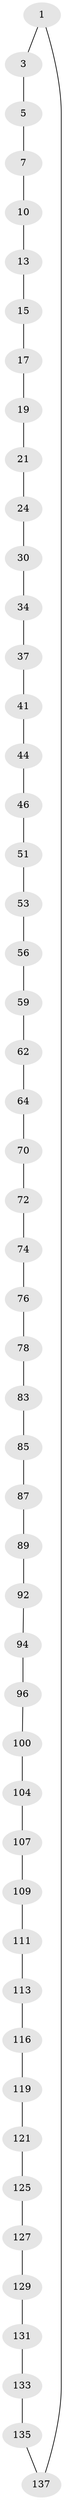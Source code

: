 // original degree distribution, {2: 1.0}
// Generated by graph-tools (version 1.1) at 2025/20/03/04/25 18:20:08]
// undirected, 51 vertices, 51 edges
graph export_dot {
graph [start="1"]
  node [color=gray90,style=filled];
  1 [super="+2"];
  3 [super="+4"];
  5 [super="+6"];
  7 [super="+8"];
  10 [super="+11"];
  13 [super="+14"];
  15 [super="+16"];
  17 [super="+18"];
  19 [super="+20"];
  21 [super="+22"];
  24 [super="+25"];
  30 [super="+31"];
  34 [super="+35"];
  37 [super="+38"];
  41 [super="+42"];
  44 [super="+45"];
  46 [super="+47"];
  51 [super="+52"];
  53 [super="+54"];
  56 [super="+57"];
  59 [super="+60"];
  62 [super="+63"];
  64 [super="+65"];
  70 [super="+71"];
  72 [super="+73"];
  74 [super="+75"];
  76 [super="+77"];
  78 [super="+79"];
  83 [super="+84"];
  85 [super="+86"];
  87 [super="+88"];
  89 [super="+90"];
  92 [super="+93"];
  94 [super="+95"];
  96 [super="+97"];
  100 [super="+101"];
  104 [super="+105"];
  107 [super="+108"];
  109 [super="+110"];
  111 [super="+112"];
  113 [super="+114"];
  116 [super="+117"];
  119 [super="+120"];
  121 [super="+122"];
  125 [super="+126"];
  127 [super="+128"];
  129 [super="+130"];
  131 [super="+132"];
  133 [super="+134"];
  135 [super="+136"];
  137 [super="+138"];
  1 -- 137;
  1 -- 3;
  3 -- 5;
  5 -- 7;
  7 -- 10;
  10 -- 13;
  13 -- 15;
  15 -- 17;
  17 -- 19;
  19 -- 21;
  21 -- 24;
  24 -- 30;
  30 -- 34;
  34 -- 37;
  37 -- 41;
  41 -- 44;
  44 -- 46;
  46 -- 51;
  51 -- 53;
  53 -- 56;
  56 -- 59;
  59 -- 62;
  62 -- 64;
  64 -- 70;
  70 -- 72;
  72 -- 74;
  74 -- 76;
  76 -- 78;
  78 -- 83;
  83 -- 85;
  85 -- 87;
  87 -- 89;
  89 -- 92;
  92 -- 94;
  94 -- 96;
  96 -- 100;
  100 -- 104;
  104 -- 107;
  107 -- 109;
  109 -- 111;
  111 -- 113;
  113 -- 116;
  116 -- 119;
  119 -- 121;
  121 -- 125;
  125 -- 127;
  127 -- 129;
  129 -- 131;
  131 -- 133;
  133 -- 135;
  135 -- 137;
}
